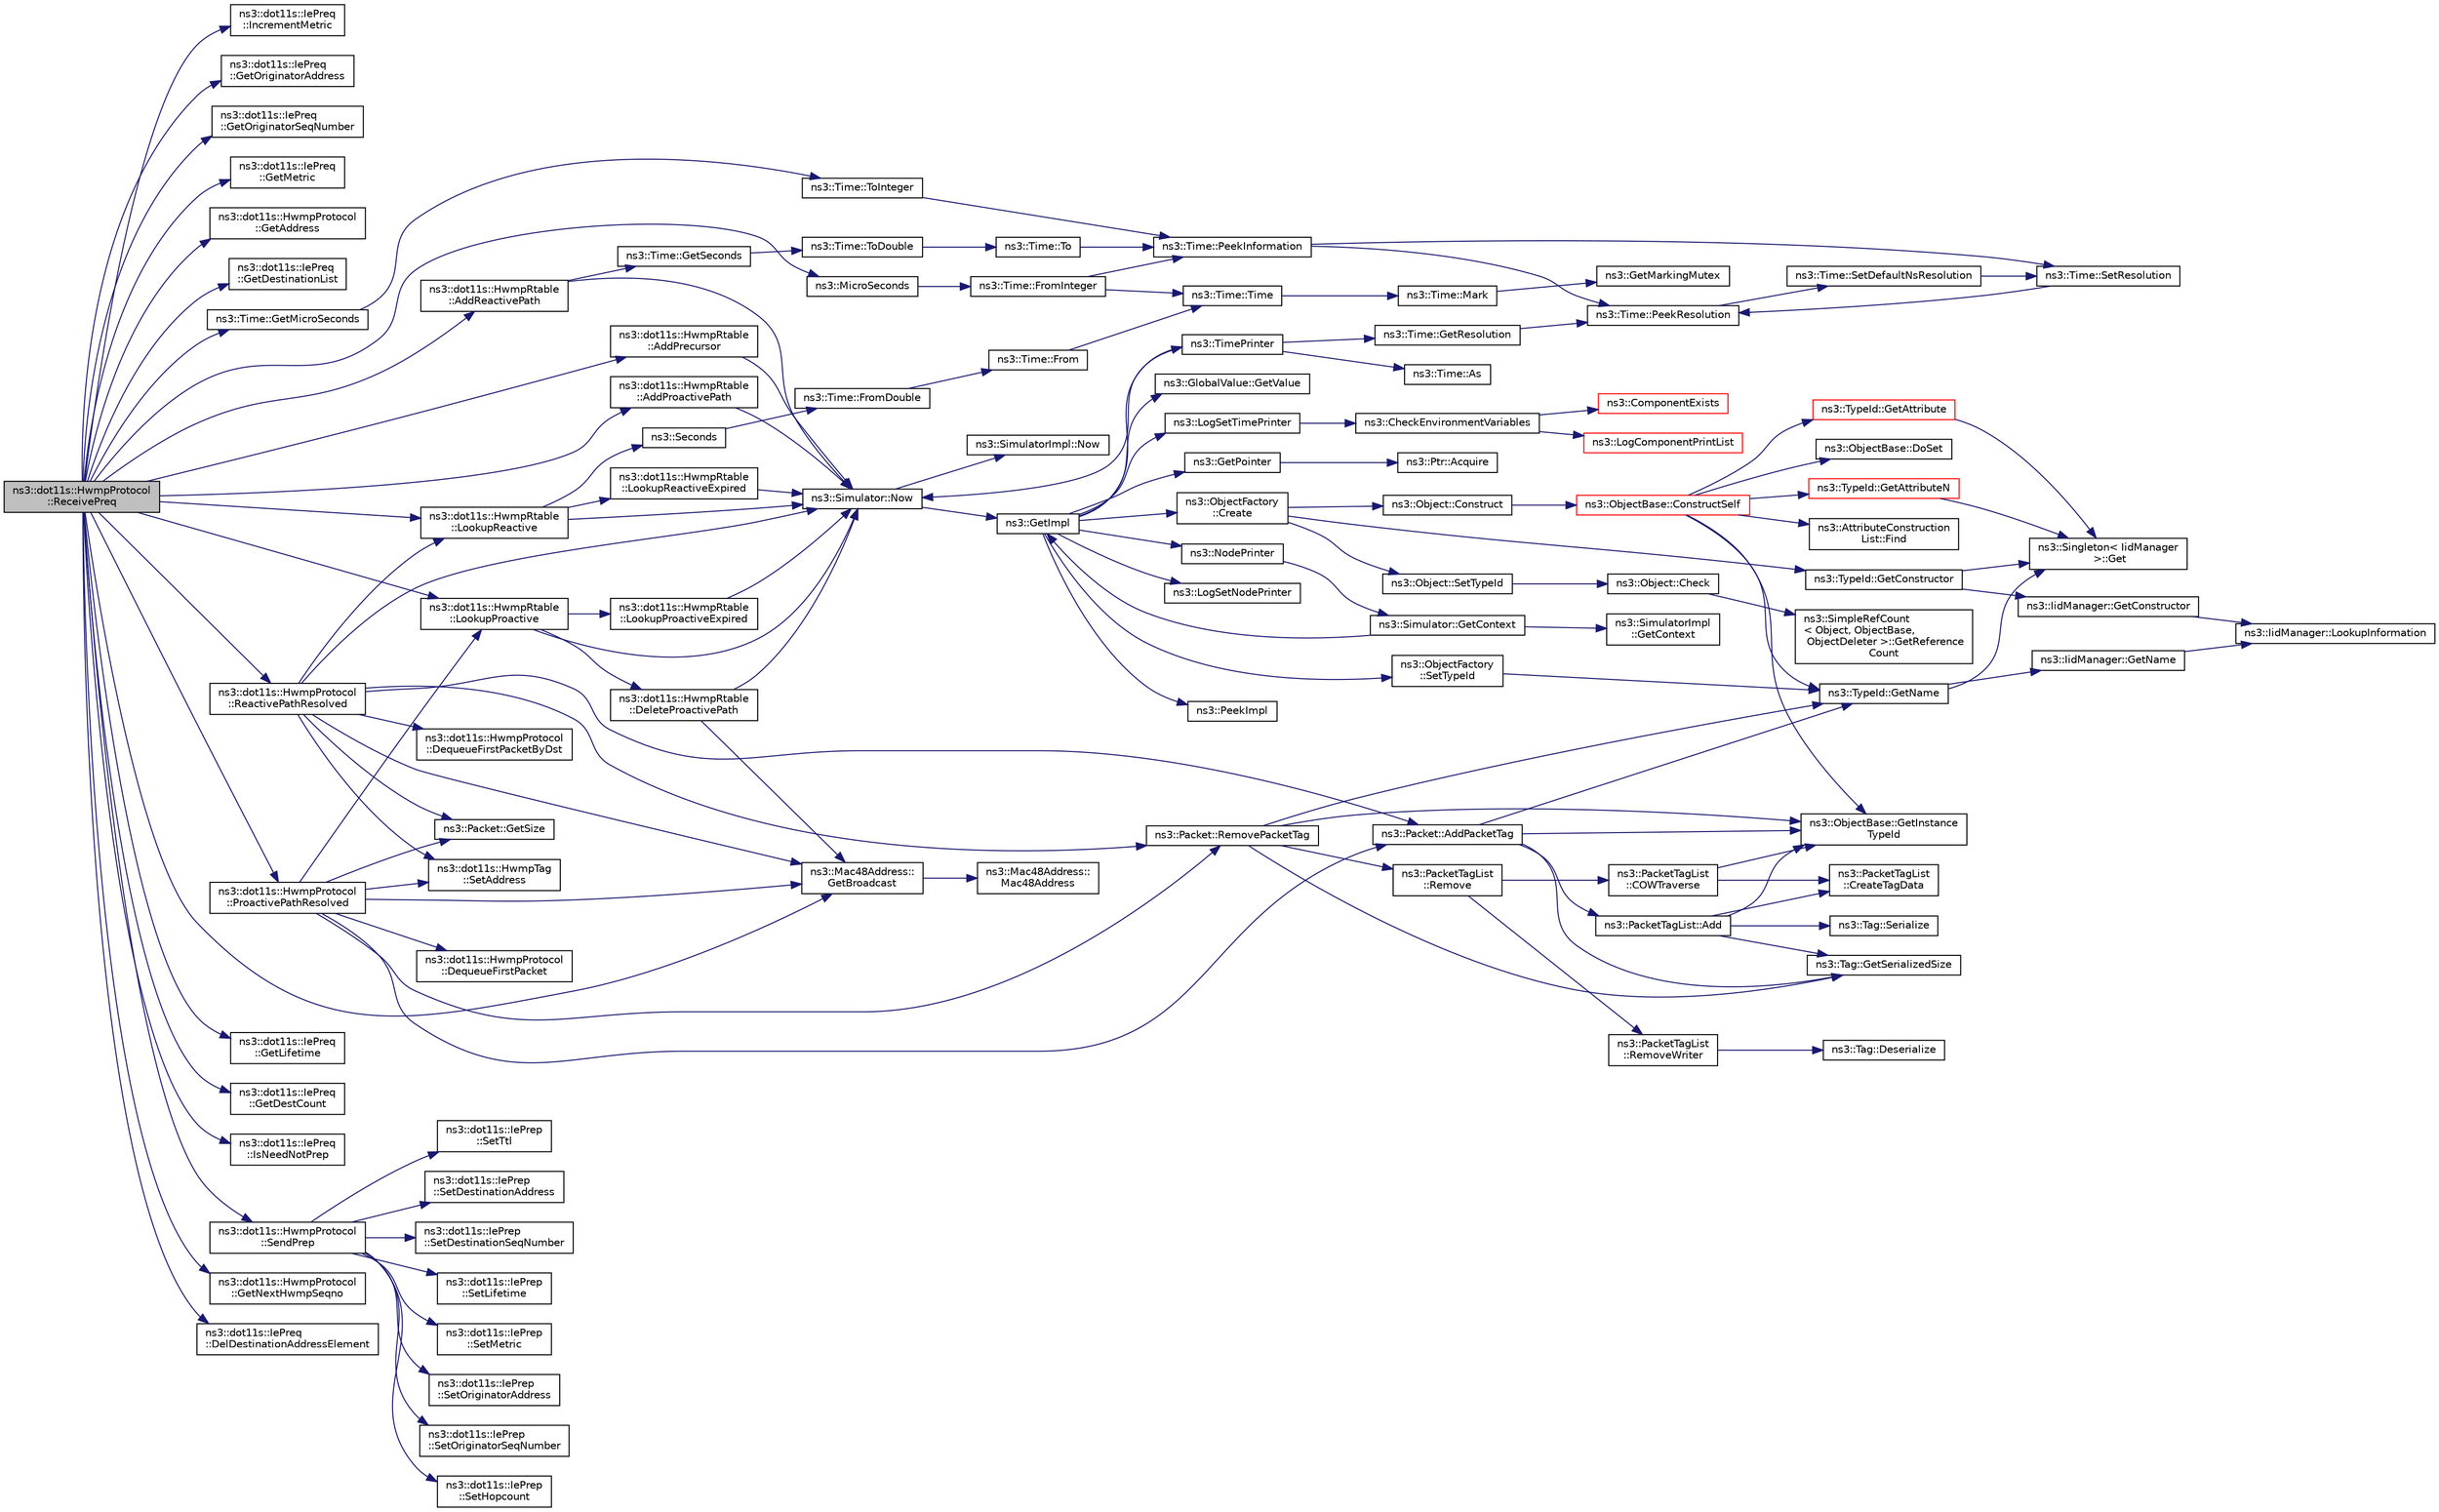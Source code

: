 digraph "ns3::dot11s::HwmpProtocol::ReceivePreq"
{
  edge [fontname="Helvetica",fontsize="10",labelfontname="Helvetica",labelfontsize="10"];
  node [fontname="Helvetica",fontsize="10",shape=record];
  rankdir="LR";
  Node1 [label="ns3::dot11s::HwmpProtocol\l::ReceivePreq",height=0.2,width=0.4,color="black", fillcolor="grey75", style="filled", fontcolor="black"];
  Node1 -> Node2 [color="midnightblue",fontsize="10",style="solid"];
  Node2 [label="ns3::dot11s::IePreq\l::IncrementMetric",height=0.2,width=0.4,color="black", fillcolor="white", style="filled",URL="$da/d9b/classns3_1_1dot11s_1_1IePreq.html#ac78997fec3c2ff926e847116b04b5089"];
  Node1 -> Node3 [color="midnightblue",fontsize="10",style="solid"];
  Node3 [label="ns3::dot11s::IePreq\l::GetOriginatorAddress",height=0.2,width=0.4,color="black", fillcolor="white", style="filled",URL="$da/d9b/classns3_1_1dot11s_1_1IePreq.html#a79555e72581c99d27c38d4edfd2a82d1"];
  Node1 -> Node4 [color="midnightblue",fontsize="10",style="solid"];
  Node4 [label="ns3::dot11s::IePreq\l::GetOriginatorSeqNumber",height=0.2,width=0.4,color="black", fillcolor="white", style="filled",URL="$da/d9b/classns3_1_1dot11s_1_1IePreq.html#a6e2d0756262e7d7044fd1e76289a7ce8"];
  Node1 -> Node5 [color="midnightblue",fontsize="10",style="solid"];
  Node5 [label="ns3::dot11s::IePreq\l::GetMetric",height=0.2,width=0.4,color="black", fillcolor="white", style="filled",URL="$da/d9b/classns3_1_1dot11s_1_1IePreq.html#acee86c5b755d7605a6b08214e45d30a3"];
  Node1 -> Node6 [color="midnightblue",fontsize="10",style="solid"];
  Node6 [label="ns3::dot11s::HwmpProtocol\l::GetAddress",height=0.2,width=0.4,color="black", fillcolor="white", style="filled",URL="$de/d15/classns3_1_1dot11s_1_1HwmpProtocol.html#ab8b2c6d98ae278406f543e25feca8ccc"];
  Node1 -> Node7 [color="midnightblue",fontsize="10",style="solid"];
  Node7 [label="ns3::dot11s::IePreq\l::GetDestinationList",height=0.2,width=0.4,color="black", fillcolor="white", style="filled",URL="$da/d9b/classns3_1_1dot11s_1_1IePreq.html#a58f474f2512ee9e16ddc901fdc061640",tooltip="Get all destinations, which are stored in PREQ: "];
  Node1 -> Node8 [color="midnightblue",fontsize="10",style="solid"];
  Node8 [label="ns3::dot11s::HwmpRtable\l::LookupReactive",height=0.2,width=0.4,color="black", fillcolor="white", style="filled",URL="$de/df8/classns3_1_1dot11s_1_1HwmpRtable.html#a41a44ed94c1ed4d798f3278ba8db0f1f",tooltip="Lookup path to destination. "];
  Node8 -> Node9 [color="midnightblue",fontsize="10",style="solid"];
  Node9 [label="ns3::Simulator::Now",height=0.2,width=0.4,color="black", fillcolor="white", style="filled",URL="$d7/deb/classns3_1_1Simulator.html#ac3178fa975b419f7875e7105be122800"];
  Node9 -> Node10 [color="midnightblue",fontsize="10",style="solid"];
  Node10 [label="ns3::GetImpl",height=0.2,width=0.4,color="black", fillcolor="white", style="filled",URL="$d4/d8b/group__simulator.html#ga42eb4eddad41528d4d99794a3dae3fd0",tooltip="Get the SimulatorImpl singleton. "];
  Node10 -> Node11 [color="midnightblue",fontsize="10",style="solid"];
  Node11 [label="ns3::PeekImpl",height=0.2,width=0.4,color="black", fillcolor="white", style="filled",URL="$d4/d8b/group__simulator.html#ga233c5c38de117e4e4a5a9cd168694792",tooltip="Get the static SimulatorImpl instance. "];
  Node10 -> Node12 [color="midnightblue",fontsize="10",style="solid"];
  Node12 [label="ns3::GlobalValue::GetValue",height=0.2,width=0.4,color="black", fillcolor="white", style="filled",URL="$dc/d02/classns3_1_1GlobalValue.html#aa33773cb952ba3c285a03ae2c4769b84"];
  Node10 -> Node13 [color="midnightblue",fontsize="10",style="solid"];
  Node13 [label="ns3::ObjectFactory\l::SetTypeId",height=0.2,width=0.4,color="black", fillcolor="white", style="filled",URL="$d5/d0d/classns3_1_1ObjectFactory.html#a77dcd099064038a1eb7a6b8251229ec3"];
  Node13 -> Node14 [color="midnightblue",fontsize="10",style="solid"];
  Node14 [label="ns3::TypeId::GetName",height=0.2,width=0.4,color="black", fillcolor="white", style="filled",URL="$d6/d11/classns3_1_1TypeId.html#aa3c41c79ae428b3cb396a9c6bb3ef314"];
  Node14 -> Node15 [color="midnightblue",fontsize="10",style="solid"];
  Node15 [label="ns3::Singleton\< IidManager\l \>::Get",height=0.2,width=0.4,color="black", fillcolor="white", style="filled",URL="$d8/d77/classns3_1_1Singleton.html#a80a2cd3c25a27ea72add7a9f7a141ffa"];
  Node14 -> Node16 [color="midnightblue",fontsize="10",style="solid"];
  Node16 [label="ns3::IidManager::GetName",height=0.2,width=0.4,color="black", fillcolor="white", style="filled",URL="$d4/d1c/classns3_1_1IidManager.html#a5d68d0f0f44594dcdec239dbdb5bf53c"];
  Node16 -> Node17 [color="midnightblue",fontsize="10",style="solid"];
  Node17 [label="ns3::IidManager::LookupInformation",height=0.2,width=0.4,color="black", fillcolor="white", style="filled",URL="$d4/d1c/classns3_1_1IidManager.html#a6b1f4ba2815dba27a377e8a8db2384cf"];
  Node10 -> Node18 [color="midnightblue",fontsize="10",style="solid"];
  Node18 [label="ns3::GetPointer",height=0.2,width=0.4,color="black", fillcolor="white", style="filled",URL="$d7/d2e/namespacens3.html#ab4e173cdfd43d17c1a40d5348510a670"];
  Node18 -> Node19 [color="midnightblue",fontsize="10",style="solid"];
  Node19 [label="ns3::Ptr::Acquire",height=0.2,width=0.4,color="black", fillcolor="white", style="filled",URL="$dc/d90/classns3_1_1Ptr.html#a9579b15e8c42dcdff5869d9d987562fb"];
  Node10 -> Node20 [color="midnightblue",fontsize="10",style="solid"];
  Node20 [label="ns3::ObjectFactory\l::Create",height=0.2,width=0.4,color="black", fillcolor="white", style="filled",URL="$d5/d0d/classns3_1_1ObjectFactory.html#a18152e93f0a6fe184ed7300cb31e9896"];
  Node20 -> Node21 [color="midnightblue",fontsize="10",style="solid"];
  Node21 [label="ns3::TypeId::GetConstructor",height=0.2,width=0.4,color="black", fillcolor="white", style="filled",URL="$d6/d11/classns3_1_1TypeId.html#ad9b0bc71ee7593a1ff23ff8d53938e95"];
  Node21 -> Node15 [color="midnightblue",fontsize="10",style="solid"];
  Node21 -> Node22 [color="midnightblue",fontsize="10",style="solid"];
  Node22 [label="ns3::IidManager::GetConstructor",height=0.2,width=0.4,color="black", fillcolor="white", style="filled",URL="$d4/d1c/classns3_1_1IidManager.html#ab10b30abe7efc5456b7930aab8638280"];
  Node22 -> Node17 [color="midnightblue",fontsize="10",style="solid"];
  Node20 -> Node23 [color="midnightblue",fontsize="10",style="solid"];
  Node23 [label="ns3::Object::SetTypeId",height=0.2,width=0.4,color="black", fillcolor="white", style="filled",URL="$d9/d77/classns3_1_1Object.html#a19b1ebd8ec8fe404845e665880a6c5ad"];
  Node23 -> Node24 [color="midnightblue",fontsize="10",style="solid"];
  Node24 [label="ns3::Object::Check",height=0.2,width=0.4,color="black", fillcolor="white", style="filled",URL="$d9/d77/classns3_1_1Object.html#a7e7f89fb0a81d0189cbcacee64b67e4e"];
  Node24 -> Node25 [color="midnightblue",fontsize="10",style="solid"];
  Node25 [label="ns3::SimpleRefCount\l\< Object, ObjectBase,\l ObjectDeleter \>::GetReference\lCount",height=0.2,width=0.4,color="black", fillcolor="white", style="filled",URL="$da/da1/classns3_1_1SimpleRefCount.html#a05378396c93bcc7d6bf78a9ee9ae9cca"];
  Node20 -> Node26 [color="midnightblue",fontsize="10",style="solid"];
  Node26 [label="ns3::Object::Construct",height=0.2,width=0.4,color="black", fillcolor="white", style="filled",URL="$d9/d77/classns3_1_1Object.html#a636e8411dc5228771f45c9b805d348fa"];
  Node26 -> Node27 [color="midnightblue",fontsize="10",style="solid"];
  Node27 [label="ns3::ObjectBase::ConstructSelf",height=0.2,width=0.4,color="red", fillcolor="white", style="filled",URL="$d2/dac/classns3_1_1ObjectBase.html#a5cda18dec6d0744cb652a3ed60056958"];
  Node27 -> Node28 [color="midnightblue",fontsize="10",style="solid"];
  Node28 [label="ns3::ObjectBase::GetInstance\lTypeId",height=0.2,width=0.4,color="black", fillcolor="white", style="filled",URL="$d2/dac/classns3_1_1ObjectBase.html#abe5b43a6f5b99a92a4c3122db31f06fb"];
  Node27 -> Node14 [color="midnightblue",fontsize="10",style="solid"];
  Node27 -> Node29 [color="midnightblue",fontsize="10",style="solid"];
  Node29 [label="ns3::TypeId::GetAttributeN",height=0.2,width=0.4,color="red", fillcolor="white", style="filled",URL="$d6/d11/classns3_1_1TypeId.html#a679c4713f613126a51eb400b345302cb"];
  Node29 -> Node15 [color="midnightblue",fontsize="10",style="solid"];
  Node27 -> Node30 [color="midnightblue",fontsize="10",style="solid"];
  Node30 [label="ns3::TypeId::GetAttribute",height=0.2,width=0.4,color="red", fillcolor="white", style="filled",URL="$d6/d11/classns3_1_1TypeId.html#aa1b746e64e606f94cbedda7cf89788c2"];
  Node30 -> Node15 [color="midnightblue",fontsize="10",style="solid"];
  Node27 -> Node31 [color="midnightblue",fontsize="10",style="solid"];
  Node31 [label="ns3::AttributeConstruction\lList::Find",height=0.2,width=0.4,color="black", fillcolor="white", style="filled",URL="$d3/df3/classns3_1_1AttributeConstructionList.html#a22de5cf3e1bcd9dc6c7748fc911811b4"];
  Node27 -> Node32 [color="midnightblue",fontsize="10",style="solid"];
  Node32 [label="ns3::ObjectBase::DoSet",height=0.2,width=0.4,color="black", fillcolor="white", style="filled",URL="$d2/dac/classns3_1_1ObjectBase.html#afe5f2f7b2fabc99aa33f9bb434e3b695"];
  Node10 -> Node33 [color="midnightblue",fontsize="10",style="solid"];
  Node33 [label="ns3::LogSetTimePrinter",height=0.2,width=0.4,color="black", fillcolor="white", style="filled",URL="$d7/d2e/namespacens3.html#acf6a1749b3febc5a6a5b2b8620138d80"];
  Node33 -> Node34 [color="midnightblue",fontsize="10",style="solid"];
  Node34 [label="ns3::CheckEnvironmentVariables",height=0.2,width=0.4,color="black", fillcolor="white", style="filled",URL="$d8/dff/group__logging.html#gacdc0bdeb2d8a90089d4fb09c4b8569ff"];
  Node34 -> Node35 [color="midnightblue",fontsize="10",style="solid"];
  Node35 [label="ns3::ComponentExists",height=0.2,width=0.4,color="red", fillcolor="white", style="filled",URL="$d8/dff/group__logging.html#gaadcc698770aae684c54dbd1ef4e4b37a"];
  Node34 -> Node36 [color="midnightblue",fontsize="10",style="solid"];
  Node36 [label="ns3::LogComponentPrintList",height=0.2,width=0.4,color="red", fillcolor="white", style="filled",URL="$d7/d2e/namespacens3.html#a5252703c3f8260fd6dc609f1b276e57c"];
  Node10 -> Node37 [color="midnightblue",fontsize="10",style="solid"];
  Node37 [label="ns3::TimePrinter",height=0.2,width=0.4,color="black", fillcolor="white", style="filled",URL="$d8/dff/group__logging.html#gaaad3642e8247a056cd83001d805b0812"];
  Node37 -> Node38 [color="midnightblue",fontsize="10",style="solid"];
  Node38 [label="ns3::Time::GetResolution",height=0.2,width=0.4,color="black", fillcolor="white", style="filled",URL="$dc/d04/classns3_1_1Time.html#a1444f0f08b5e19f031157609e32fcf98"];
  Node38 -> Node39 [color="midnightblue",fontsize="10",style="solid"];
  Node39 [label="ns3::Time::PeekResolution",height=0.2,width=0.4,color="black", fillcolor="white", style="filled",URL="$dc/d04/classns3_1_1Time.html#a963e53522278fcbdf1ab9f7adbd0f5d6"];
  Node39 -> Node40 [color="midnightblue",fontsize="10",style="solid"];
  Node40 [label="ns3::Time::SetDefaultNsResolution",height=0.2,width=0.4,color="black", fillcolor="white", style="filled",URL="$dc/d04/classns3_1_1Time.html#a6a872e62f71dfa817fef2c549473d980"];
  Node40 -> Node41 [color="midnightblue",fontsize="10",style="solid"];
  Node41 [label="ns3::Time::SetResolution",height=0.2,width=0.4,color="black", fillcolor="white", style="filled",URL="$dc/d04/classns3_1_1Time.html#ac89165ba7715b66017a49c718f4aef09"];
  Node41 -> Node39 [color="midnightblue",fontsize="10",style="solid"];
  Node37 -> Node9 [color="midnightblue",fontsize="10",style="solid"];
  Node37 -> Node42 [color="midnightblue",fontsize="10",style="solid"];
  Node42 [label="ns3::Time::As",height=0.2,width=0.4,color="black", fillcolor="white", style="filled",URL="$dc/d04/classns3_1_1Time.html#a0bb1110638ce9938248bd07865a328ab"];
  Node10 -> Node43 [color="midnightblue",fontsize="10",style="solid"];
  Node43 [label="ns3::LogSetNodePrinter",height=0.2,width=0.4,color="black", fillcolor="white", style="filled",URL="$d7/d2e/namespacens3.html#aa6e659ca357c8309352fa0f146793810"];
  Node10 -> Node44 [color="midnightblue",fontsize="10",style="solid"];
  Node44 [label="ns3::NodePrinter",height=0.2,width=0.4,color="black", fillcolor="white", style="filled",URL="$d8/dff/group__logging.html#gaaffbf70ff3766cd62b8bbd9b140d2a1b"];
  Node44 -> Node45 [color="midnightblue",fontsize="10",style="solid"];
  Node45 [label="ns3::Simulator::GetContext",height=0.2,width=0.4,color="black", fillcolor="white", style="filled",URL="$d7/deb/classns3_1_1Simulator.html#a8514b74ee2c42916b351b33c4a963bb0"];
  Node45 -> Node10 [color="midnightblue",fontsize="10",style="solid"];
  Node45 -> Node46 [color="midnightblue",fontsize="10",style="solid"];
  Node46 [label="ns3::SimulatorImpl\l::GetContext",height=0.2,width=0.4,color="black", fillcolor="white", style="filled",URL="$d2/d19/classns3_1_1SimulatorImpl.html#a8b66270c97766c0adb997e2535648557"];
  Node9 -> Node47 [color="midnightblue",fontsize="10",style="solid"];
  Node47 [label="ns3::SimulatorImpl::Now",height=0.2,width=0.4,color="black", fillcolor="white", style="filled",URL="$d2/d19/classns3_1_1SimulatorImpl.html#aa516c50060846adc6fd316e83ef0797c"];
  Node8 -> Node48 [color="midnightblue",fontsize="10",style="solid"];
  Node48 [label="ns3::Seconds",height=0.2,width=0.4,color="black", fillcolor="white", style="filled",URL="$d1/dec/group__timecivil.html#ga33c34b816f8ff6628e33d5c8e9713b9e"];
  Node48 -> Node49 [color="midnightblue",fontsize="10",style="solid"];
  Node49 [label="ns3::Time::FromDouble",height=0.2,width=0.4,color="black", fillcolor="white", style="filled",URL="$dc/d04/classns3_1_1Time.html#a60e845f4a74e62495b86356afe604cb4"];
  Node49 -> Node50 [color="midnightblue",fontsize="10",style="solid"];
  Node50 [label="ns3::Time::From",height=0.2,width=0.4,color="black", fillcolor="white", style="filled",URL="$dc/d04/classns3_1_1Time.html#a34e4acc13d0e08cc8cb9cd3b838b9baf"];
  Node50 -> Node51 [color="midnightblue",fontsize="10",style="solid"];
  Node51 [label="ns3::Time::Time",height=0.2,width=0.4,color="black", fillcolor="white", style="filled",URL="$dc/d04/classns3_1_1Time.html#a8a39dc1b8cbbd7fe6d940e492d1b925e"];
  Node51 -> Node52 [color="midnightblue",fontsize="10",style="solid"];
  Node52 [label="ns3::Time::Mark",height=0.2,width=0.4,color="black", fillcolor="white", style="filled",URL="$dc/d04/classns3_1_1Time.html#aa7eef2a1119c1c4855d99f1e83d44c54"];
  Node52 -> Node53 [color="midnightblue",fontsize="10",style="solid"];
  Node53 [label="ns3::GetMarkingMutex",height=0.2,width=0.4,color="black", fillcolor="white", style="filled",URL="$d7/d2e/namespacens3.html#ac4356aa982bd2ddb0f7ebbf94539919d"];
  Node8 -> Node54 [color="midnightblue",fontsize="10",style="solid"];
  Node54 [label="ns3::dot11s::HwmpRtable\l::LookupReactiveExpired",height=0.2,width=0.4,color="black", fillcolor="white", style="filled",URL="$de/df8/classns3_1_1dot11s_1_1HwmpRtable.html#a4c316ed97fff97b53cdb67c86eb3a0af",tooltip="Return all reactive paths, including expired. "];
  Node54 -> Node9 [color="midnightblue",fontsize="10",style="solid"];
  Node1 -> Node55 [color="midnightblue",fontsize="10",style="solid"];
  Node55 [label="ns3::Mac48Address::\lGetBroadcast",height=0.2,width=0.4,color="black", fillcolor="white", style="filled",URL="$db/dee/classns3_1_1Mac48Address.html#a55156e302c6bf950c0b558365adbde84"];
  Node55 -> Node56 [color="midnightblue",fontsize="10",style="solid"];
  Node56 [label="ns3::Mac48Address::\lMac48Address",height=0.2,width=0.4,color="black", fillcolor="white", style="filled",URL="$db/dee/classns3_1_1Mac48Address.html#a17882c09fc6317d5bcf4efdb62a37d07"];
  Node1 -> Node57 [color="midnightblue",fontsize="10",style="solid"];
  Node57 [label="ns3::dot11s::HwmpRtable\l::AddReactivePath",height=0.2,width=0.4,color="black", fillcolor="white", style="filled",URL="$de/df8/classns3_1_1dot11s_1_1HwmpRtable.html#af764d62637a7c567706f4fa0cc09c51d"];
  Node57 -> Node58 [color="midnightblue",fontsize="10",style="solid"];
  Node58 [label="ns3::Time::GetSeconds",height=0.2,width=0.4,color="black", fillcolor="white", style="filled",URL="$dc/d04/classns3_1_1Time.html#a8f20d5c3b0902d7b4320982f340b57c8"];
  Node58 -> Node59 [color="midnightblue",fontsize="10",style="solid"];
  Node59 [label="ns3::Time::ToDouble",height=0.2,width=0.4,color="black", fillcolor="white", style="filled",URL="$dc/d04/classns3_1_1Time.html#a5fc320666cc3f9b379e64e9263e332b3"];
  Node59 -> Node60 [color="midnightblue",fontsize="10",style="solid"];
  Node60 [label="ns3::Time::To",height=0.2,width=0.4,color="black", fillcolor="white", style="filled",URL="$dc/d04/classns3_1_1Time.html#a04904d9cb915f816b62df3d4e65ce78c"];
  Node60 -> Node61 [color="midnightblue",fontsize="10",style="solid"];
  Node61 [label="ns3::Time::PeekInformation",height=0.2,width=0.4,color="black", fillcolor="white", style="filled",URL="$dc/d04/classns3_1_1Time.html#a0b023c55c20582aa7c1781aacf128034"];
  Node61 -> Node39 [color="midnightblue",fontsize="10",style="solid"];
  Node61 -> Node41 [color="midnightblue",fontsize="10",style="solid"];
  Node57 -> Node9 [color="midnightblue",fontsize="10",style="solid"];
  Node1 -> Node62 [color="midnightblue",fontsize="10",style="solid"];
  Node62 [label="ns3::MicroSeconds",height=0.2,width=0.4,color="black", fillcolor="white", style="filled",URL="$d1/dec/group__timecivil.html#ga17465a639c8d1464e76538afdd78a9f0"];
  Node62 -> Node63 [color="midnightblue",fontsize="10",style="solid"];
  Node63 [label="ns3::Time::FromInteger",height=0.2,width=0.4,color="black", fillcolor="white", style="filled",URL="$dc/d04/classns3_1_1Time.html#a3e742c67b2764e75ff95f9b754d43fe9"];
  Node63 -> Node61 [color="midnightblue",fontsize="10",style="solid"];
  Node63 -> Node51 [color="midnightblue",fontsize="10",style="solid"];
  Node1 -> Node64 [color="midnightblue",fontsize="10",style="solid"];
  Node64 [label="ns3::dot11s::IePreq\l::GetLifetime",height=0.2,width=0.4,color="black", fillcolor="white", style="filled",URL="$da/d9b/classns3_1_1dot11s_1_1IePreq.html#a62b94a0dbd1b6d0b58605b6b5c41b955"];
  Node1 -> Node65 [color="midnightblue",fontsize="10",style="solid"];
  Node65 [label="ns3::dot11s::HwmpProtocol\l::ReactivePathResolved",height=0.2,width=0.4,color="black", fillcolor="white", style="filled",URL="$de/d15/classns3_1_1dot11s_1_1HwmpProtocol.html#ac9ee2097883725cf40dd05537e12a9eb"];
  Node65 -> Node9 [color="midnightblue",fontsize="10",style="solid"];
  Node65 -> Node8 [color="midnightblue",fontsize="10",style="solid"];
  Node65 -> Node55 [color="midnightblue",fontsize="10",style="solid"];
  Node65 -> Node66 [color="midnightblue",fontsize="10",style="solid"];
  Node66 [label="ns3::dot11s::HwmpProtocol\l::DequeueFirstPacketByDst",height=0.2,width=0.4,color="black", fillcolor="white", style="filled",URL="$de/d15/classns3_1_1dot11s_1_1HwmpProtocol.html#a90618325ad9eb49c63093da0a9b313d9"];
  Node65 -> Node67 [color="midnightblue",fontsize="10",style="solid"];
  Node67 [label="ns3::Packet::RemovePacketTag",height=0.2,width=0.4,color="black", fillcolor="white", style="filled",URL="$dd/d7a/classns3_1_1Packet.html#a078fe922d976a417ab25ba2f3c2fd667",tooltip="Remove a packet tag. "];
  Node67 -> Node28 [color="midnightblue",fontsize="10",style="solid"];
  Node67 -> Node14 [color="midnightblue",fontsize="10",style="solid"];
  Node67 -> Node68 [color="midnightblue",fontsize="10",style="solid"];
  Node68 [label="ns3::Tag::GetSerializedSize",height=0.2,width=0.4,color="black", fillcolor="white", style="filled",URL="$d0/d79/classns3_1_1Tag.html#a01c8efdea943fd8cce2ef5d4d67eefa6"];
  Node67 -> Node69 [color="midnightblue",fontsize="10",style="solid"];
  Node69 [label="ns3::PacketTagList\l::Remove",height=0.2,width=0.4,color="black", fillcolor="white", style="filled",URL="$dd/d19/classns3_1_1PacketTagList.html#a043d984c546f67adc273448747784ee3"];
  Node69 -> Node70 [color="midnightblue",fontsize="10",style="solid"];
  Node70 [label="ns3::PacketTagList\l::COWTraverse",height=0.2,width=0.4,color="black", fillcolor="white", style="filled",URL="$dd/d19/classns3_1_1PacketTagList.html#a7d98f0fe590d22f8224d718af0ac9713"];
  Node70 -> Node28 [color="midnightblue",fontsize="10",style="solid"];
  Node70 -> Node71 [color="midnightblue",fontsize="10",style="solid"];
  Node71 [label="ns3::PacketTagList\l::CreateTagData",height=0.2,width=0.4,color="black", fillcolor="white", style="filled",URL="$dd/d19/classns3_1_1PacketTagList.html#abfab9cfb3a21336e2f7962cc51fcff94"];
  Node69 -> Node72 [color="midnightblue",fontsize="10",style="solid"];
  Node72 [label="ns3::PacketTagList\l::RemoveWriter",height=0.2,width=0.4,color="black", fillcolor="white", style="filled",URL="$dd/d19/classns3_1_1PacketTagList.html#aceea9c63e697635ba35564610a7150cc"];
  Node72 -> Node73 [color="midnightblue",fontsize="10",style="solid"];
  Node73 [label="ns3::Tag::Deserialize",height=0.2,width=0.4,color="black", fillcolor="white", style="filled",URL="$d0/d79/classns3_1_1Tag.html#ae166b7f816bcbdef44dbeb636c9fa712"];
  Node65 -> Node74 [color="midnightblue",fontsize="10",style="solid"];
  Node74 [label="ns3::dot11s::HwmpTag\l::SetAddress",height=0.2,width=0.4,color="black", fillcolor="white", style="filled",URL="$da/d53/classns3_1_1dot11s_1_1HwmpTag.html#ace2f9ed75b49634c6280ed3c5caabb96"];
  Node65 -> Node75 [color="midnightblue",fontsize="10",style="solid"];
  Node75 [label="ns3::Packet::AddPacketTag",height=0.2,width=0.4,color="black", fillcolor="white", style="filled",URL="$dd/d7a/classns3_1_1Packet.html#a7400b8655852f5271c5957250d0141af",tooltip="Add a packet tag. "];
  Node75 -> Node28 [color="midnightblue",fontsize="10",style="solid"];
  Node75 -> Node14 [color="midnightblue",fontsize="10",style="solid"];
  Node75 -> Node68 [color="midnightblue",fontsize="10",style="solid"];
  Node75 -> Node76 [color="midnightblue",fontsize="10",style="solid"];
  Node76 [label="ns3::PacketTagList::Add",height=0.2,width=0.4,color="black", fillcolor="white", style="filled",URL="$dd/d19/classns3_1_1PacketTagList.html#a37f008b6f336f3ac6232d558b93e8a6e"];
  Node76 -> Node28 [color="midnightblue",fontsize="10",style="solid"];
  Node76 -> Node71 [color="midnightblue",fontsize="10",style="solid"];
  Node76 -> Node68 [color="midnightblue",fontsize="10",style="solid"];
  Node76 -> Node77 [color="midnightblue",fontsize="10",style="solid"];
  Node77 [label="ns3::Tag::Serialize",height=0.2,width=0.4,color="black", fillcolor="white", style="filled",URL="$d0/d79/classns3_1_1Tag.html#ac9aa7c4f923da5d2c82de94690101dc3"];
  Node65 -> Node78 [color="midnightblue",fontsize="10",style="solid"];
  Node78 [label="ns3::Packet::GetSize",height=0.2,width=0.4,color="black", fillcolor="white", style="filled",URL="$dd/d7a/classns3_1_1Packet.html#a462855c9929954d4301a4edfe55f4f1c",tooltip="Returns the the size in bytes of the packet (including the zero-filled initial payload). "];
  Node1 -> Node79 [color="midnightblue",fontsize="10",style="solid"];
  Node79 [label="ns3::dot11s::IePreq\l::GetDestCount",height=0.2,width=0.4,color="black", fillcolor="white", style="filled",URL="$da/d9b/classns3_1_1dot11s_1_1IePreq.html#a39ccf39b284f4d67f29a00dab1a5be8b"];
  Node1 -> Node80 [color="midnightblue",fontsize="10",style="solid"];
  Node80 [label="ns3::dot11s::HwmpRtable\l::LookupProactive",height=0.2,width=0.4,color="black", fillcolor="white", style="filled",URL="$de/df8/classns3_1_1dot11s_1_1HwmpRtable.html#ad4bed27ab37ab1bc606802b763225a23",tooltip="Find proactive path to tree root. Note that calling this method has side effect of deleting expired p..."];
  Node80 -> Node9 [color="midnightblue",fontsize="10",style="solid"];
  Node80 -> Node81 [color="midnightblue",fontsize="10",style="solid"];
  Node81 [label="ns3::dot11s::HwmpRtable\l::DeleteProactivePath",height=0.2,width=0.4,color="black", fillcolor="white", style="filled",URL="$de/df8/classns3_1_1dot11s_1_1HwmpRtable.html#a8a43d05a01309adc7bc4b0a438aaa76b"];
  Node81 -> Node55 [color="midnightblue",fontsize="10",style="solid"];
  Node81 -> Node9 [color="midnightblue",fontsize="10",style="solid"];
  Node80 -> Node82 [color="midnightblue",fontsize="10",style="solid"];
  Node82 [label="ns3::dot11s::HwmpRtable\l::LookupProactiveExpired",height=0.2,width=0.4,color="black", fillcolor="white", style="filled",URL="$de/df8/classns3_1_1dot11s_1_1HwmpRtable.html#a8e40d22f24cb03d9d06f36484f29b805",tooltip="Return all proactive paths, including expired. "];
  Node82 -> Node9 [color="midnightblue",fontsize="10",style="solid"];
  Node1 -> Node83 [color="midnightblue",fontsize="10",style="solid"];
  Node83 [label="ns3::dot11s::HwmpRtable\l::AddProactivePath",height=0.2,width=0.4,color="black", fillcolor="white", style="filled",URL="$de/df8/classns3_1_1dot11s_1_1HwmpRtable.html#adf74c1ad8e3bb8c8bcd9fda27018f542"];
  Node83 -> Node9 [color="midnightblue",fontsize="10",style="solid"];
  Node1 -> Node84 [color="midnightblue",fontsize="10",style="solid"];
  Node84 [label="ns3::dot11s::HwmpProtocol\l::ProactivePathResolved",height=0.2,width=0.4,color="black", fillcolor="white", style="filled",URL="$de/d15/classns3_1_1dot11s_1_1HwmpProtocol.html#ad6c9925336d3061cf5675cd459216883"];
  Node84 -> Node80 [color="midnightblue",fontsize="10",style="solid"];
  Node84 -> Node55 [color="midnightblue",fontsize="10",style="solid"];
  Node84 -> Node85 [color="midnightblue",fontsize="10",style="solid"];
  Node85 [label="ns3::dot11s::HwmpProtocol\l::DequeueFirstPacket",height=0.2,width=0.4,color="black", fillcolor="white", style="filled",URL="$de/d15/classns3_1_1dot11s_1_1HwmpProtocol.html#a0e47fb414214051029105abc662db296"];
  Node84 -> Node67 [color="midnightblue",fontsize="10",style="solid"];
  Node84 -> Node74 [color="midnightblue",fontsize="10",style="solid"];
  Node84 -> Node75 [color="midnightblue",fontsize="10",style="solid"];
  Node84 -> Node78 [color="midnightblue",fontsize="10",style="solid"];
  Node1 -> Node86 [color="midnightblue",fontsize="10",style="solid"];
  Node86 [label="ns3::dot11s::IePreq\l::IsNeedNotPrep",height=0.2,width=0.4,color="black", fillcolor="white", style="filled",URL="$da/d9b/classns3_1_1dot11s_1_1IePreq.html#a2dabf717c16060136e3b62925fa6cfe4"];
  Node1 -> Node87 [color="midnightblue",fontsize="10",style="solid"];
  Node87 [label="ns3::dot11s::HwmpProtocol\l::SendPrep",height=0.2,width=0.4,color="black", fillcolor="white", style="filled",URL="$de/d15/classns3_1_1dot11s_1_1HwmpProtocol.html#a61cb0a88964f864c0cc8480160c4689b",tooltip="Send Path Reply. "];
  Node87 -> Node88 [color="midnightblue",fontsize="10",style="solid"];
  Node88 [label="ns3::dot11s::IePrep\l::SetHopcount",height=0.2,width=0.4,color="black", fillcolor="white", style="filled",URL="$d9/d1f/classns3_1_1dot11s_1_1IePrep.html#a58b59d9cffc1247486bef0bf60c4fdb3"];
  Node87 -> Node89 [color="midnightblue",fontsize="10",style="solid"];
  Node89 [label="ns3::dot11s::IePrep\l::SetTtl",height=0.2,width=0.4,color="black", fillcolor="white", style="filled",URL="$d9/d1f/classns3_1_1dot11s_1_1IePrep.html#a1155f21ce31631f4da106b8dda7a691b"];
  Node87 -> Node90 [color="midnightblue",fontsize="10",style="solid"];
  Node90 [label="ns3::dot11s::IePrep\l::SetDestinationAddress",height=0.2,width=0.4,color="black", fillcolor="white", style="filled",URL="$d9/d1f/classns3_1_1dot11s_1_1IePrep.html#a8d218f3c7c479204872eee14534caef4"];
  Node87 -> Node91 [color="midnightblue",fontsize="10",style="solid"];
  Node91 [label="ns3::dot11s::IePrep\l::SetDestinationSeqNumber",height=0.2,width=0.4,color="black", fillcolor="white", style="filled",URL="$d9/d1f/classns3_1_1dot11s_1_1IePrep.html#a1ba3be8cec54e8b0bb575f8153047dad"];
  Node87 -> Node92 [color="midnightblue",fontsize="10",style="solid"];
  Node92 [label="ns3::dot11s::IePrep\l::SetLifetime",height=0.2,width=0.4,color="black", fillcolor="white", style="filled",URL="$d9/d1f/classns3_1_1dot11s_1_1IePrep.html#abf262a80dc89da34b8e8feb3aa1038ec"];
  Node87 -> Node93 [color="midnightblue",fontsize="10",style="solid"];
  Node93 [label="ns3::dot11s::IePrep\l::SetMetric",height=0.2,width=0.4,color="black", fillcolor="white", style="filled",URL="$d9/d1f/classns3_1_1dot11s_1_1IePrep.html#a88622b058efe4d3a40a1ae4a0daac412"];
  Node87 -> Node94 [color="midnightblue",fontsize="10",style="solid"];
  Node94 [label="ns3::dot11s::IePrep\l::SetOriginatorAddress",height=0.2,width=0.4,color="black", fillcolor="white", style="filled",URL="$d9/d1f/classns3_1_1dot11s_1_1IePrep.html#a86179a652f5a26382b2a64325d162931"];
  Node87 -> Node95 [color="midnightblue",fontsize="10",style="solid"];
  Node95 [label="ns3::dot11s::IePrep\l::SetOriginatorSeqNumber",height=0.2,width=0.4,color="black", fillcolor="white", style="filled",URL="$d9/d1f/classns3_1_1dot11s_1_1IePrep.html#ad3c8051b8507fecfedc4b1880a8fb558"];
  Node1 -> Node96 [color="midnightblue",fontsize="10",style="solid"];
  Node96 [label="ns3::dot11s::HwmpProtocol\l::GetNextHwmpSeqno",height=0.2,width=0.4,color="black", fillcolor="white", style="filled",URL="$de/d15/classns3_1_1dot11s_1_1HwmpProtocol.html#a1b627657878666de9b9c913d82c35853"];
  Node1 -> Node97 [color="midnightblue",fontsize="10",style="solid"];
  Node97 [label="ns3::dot11s::IePreq\l::DelDestinationAddressElement",height=0.2,width=0.4,color="black", fillcolor="white", style="filled",URL="$da/d9b/classns3_1_1dot11s_1_1IePreq.html#a07b633e73b34a092f4a74a275173187e",tooltip="Delete a destination address unit by destination. "];
  Node1 -> Node98 [color="midnightblue",fontsize="10",style="solid"];
  Node98 [label="ns3::Time::GetMicroSeconds",height=0.2,width=0.4,color="black", fillcolor="white", style="filled",URL="$dc/d04/classns3_1_1Time.html#a2542b9273c336da11fcaf54e8bc6e4c8"];
  Node98 -> Node99 [color="midnightblue",fontsize="10",style="solid"];
  Node99 [label="ns3::Time::ToInteger",height=0.2,width=0.4,color="black", fillcolor="white", style="filled",URL="$dc/d04/classns3_1_1Time.html#a0c9c8fb9ec7222c7799c1081f14f6031"];
  Node99 -> Node61 [color="midnightblue",fontsize="10",style="solid"];
  Node1 -> Node100 [color="midnightblue",fontsize="10",style="solid"];
  Node100 [label="ns3::dot11s::HwmpRtable\l::AddPrecursor",height=0.2,width=0.4,color="black", fillcolor="white", style="filled",URL="$de/df8/classns3_1_1dot11s_1_1HwmpRtable.html#ad867ab6ba437c2151907025750bf818b"];
  Node100 -> Node9 [color="midnightblue",fontsize="10",style="solid"];
}
